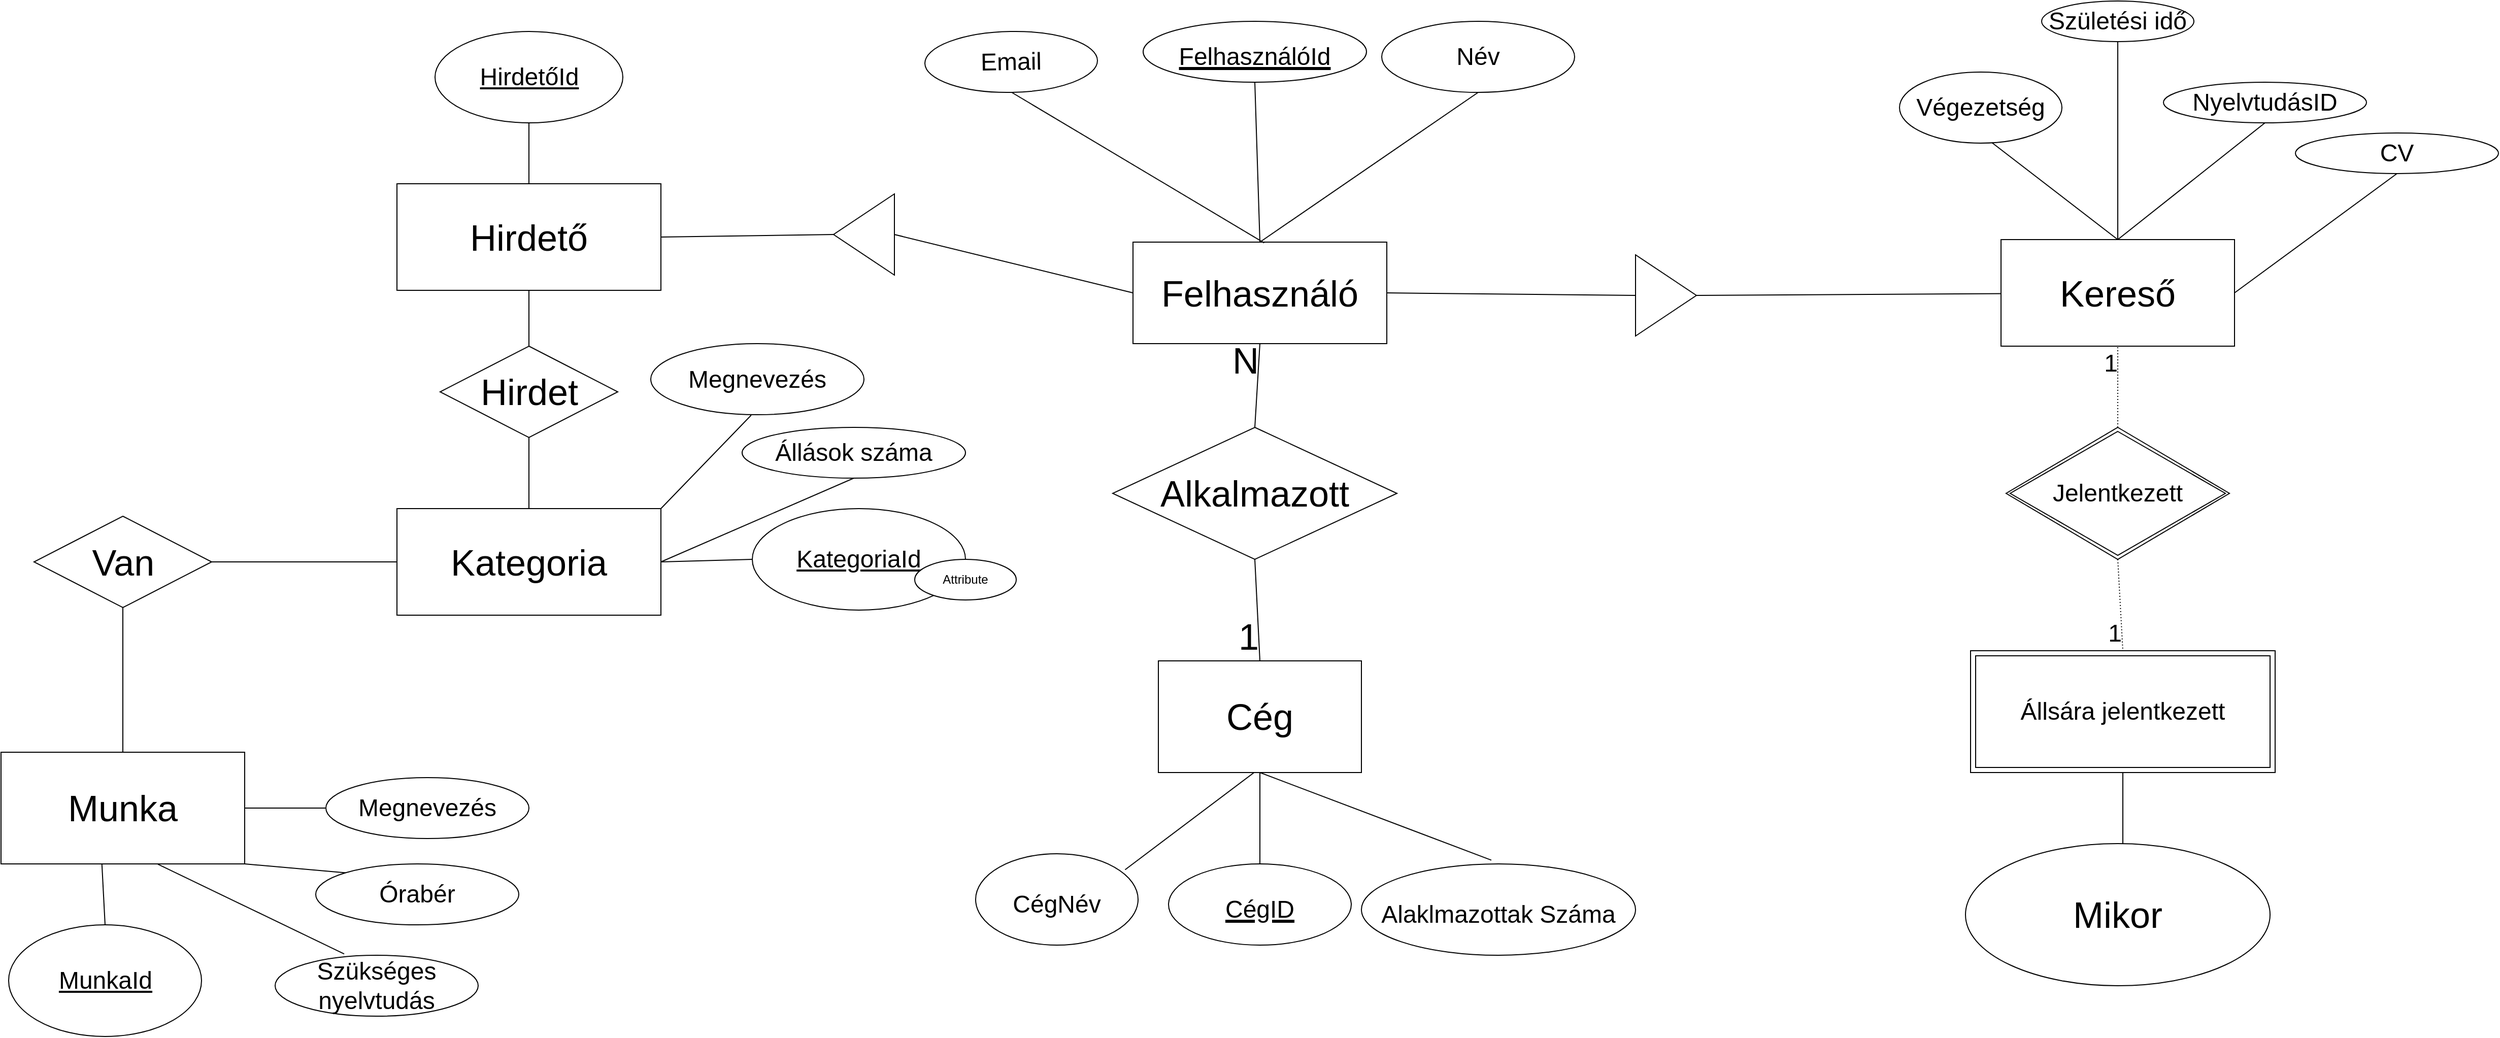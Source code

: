 <mxfile version="20.8.23" type="device"><diagram id="R2lEEEUBdFMjLlhIrx00" name="Page-1"><mxGraphModel dx="3306" dy="1091" grid="1" gridSize="10" guides="1" tooltips="1" connect="1" arrows="1" fold="1" page="1" pageScale="1" pageWidth="1654" pageHeight="1169" math="0" shadow="0" extFonts="Permanent Marker^https://fonts.googleapis.com/css?family=Permanent+Marker"><root><mxCell id="0"/><mxCell id="1" parent="0"/><mxCell id="dJzDi09cMe0hp22p39DN-1" value="&lt;font style=&quot;font-size: 36px;&quot;&gt;Felhasználó&lt;/font&gt;" style="rounded=0;whiteSpace=wrap;html=1;" parent="1" vertex="1"><mxGeometry x="1335" y="277.5" width="250" height="100" as="geometry"/></mxCell><mxCell id="dJzDi09cMe0hp22p39DN-2" value="&lt;font style=&quot;font-size: 36px;&quot;&gt;Cég&lt;/font&gt;" style="rounded=0;whiteSpace=wrap;html=1;" parent="1" vertex="1"><mxGeometry x="1360" y="690" width="200" height="110" as="geometry"/></mxCell><mxCell id="dJzDi09cMe0hp22p39DN-3" value="&lt;font style=&quot;font-size: 36px;&quot;&gt;Munka&lt;/font&gt;" style="rounded=0;whiteSpace=wrap;html=1;" parent="1" vertex="1"><mxGeometry x="220" y="780" width="240" height="110" as="geometry"/></mxCell><mxCell id="dJzDi09cMe0hp22p39DN-4" value="&lt;font style=&quot;font-size: 36px;&quot;&gt;Hirdető&lt;/font&gt;" style="rounded=0;whiteSpace=wrap;html=1;" parent="1" vertex="1"><mxGeometry x="610" y="220" width="260" height="105" as="geometry"/></mxCell><mxCell id="dJzDi09cMe0hp22p39DN-5" value="&lt;font style=&quot;font-size: 36px;&quot;&gt;Kereső&lt;/font&gt;" style="rounded=0;whiteSpace=wrap;html=1;" parent="1" vertex="1"><mxGeometry x="2190" y="275" width="230" height="105" as="geometry"/></mxCell><mxCell id="dJzDi09cMe0hp22p39DN-8" value="Alkalmazott" style="shape=rhombus;perimeter=rhombusPerimeter;whiteSpace=wrap;html=1;align=center;fontSize=36;" parent="1" vertex="1"><mxGeometry x="1315" y="460" width="280" height="130" as="geometry"/></mxCell><mxCell id="dJzDi09cMe0hp22p39DN-10" value="&lt;font style=&quot;font-size: 24px;&quot;&gt;CégID&lt;/font&gt;" style="ellipse;whiteSpace=wrap;html=1;align=center;fontStyle=4;fontSize=36;" parent="1" vertex="1"><mxGeometry x="1370" y="890" width="180" height="80" as="geometry"/></mxCell><mxCell id="dJzDi09cMe0hp22p39DN-12" value="&lt;font style=&quot;font-size: 24px;&quot;&gt;CégNév&lt;/font&gt;" style="ellipse;whiteSpace=wrap;html=1;align=center;fontSize=36;" parent="1" vertex="1"><mxGeometry x="1180" y="880" width="160" height="90" as="geometry"/></mxCell><mxCell id="dJzDi09cMe0hp22p39DN-14" value="&lt;font style=&quot;font-size: 24px;&quot;&gt;Alaklmazottak Száma&lt;/font&gt;" style="ellipse;whiteSpace=wrap;html=1;align=center;fontSize=36;" parent="1" vertex="1"><mxGeometry x="1560" y="890" width="270" height="90" as="geometry"/></mxCell><mxCell id="dJzDi09cMe0hp22p39DN-15" value="" style="endArrow=none;html=1;rounded=0;fontSize=36;exitX=0.5;exitY=1;exitDx=0;exitDy=0;entryX=0.5;entryY=0;entryDx=0;entryDy=0;" parent="1" source="dJzDi09cMe0hp22p39DN-2" target="dJzDi09cMe0hp22p39DN-10" edge="1"><mxGeometry width="50" height="50" relative="1" as="geometry"><mxPoint x="1560" y="600" as="sourcePoint"/><mxPoint x="1610" y="550" as="targetPoint"/></mxGeometry></mxCell><mxCell id="dJzDi09cMe0hp22p39DN-16" value="" style="endArrow=none;html=1;rounded=0;fontSize=36;exitX=0.472;exitY=0.999;exitDx=0;exitDy=0;entryX=0.92;entryY=0.175;entryDx=0;entryDy=0;exitPerimeter=0;entryPerimeter=0;" parent="1" source="dJzDi09cMe0hp22p39DN-2" target="dJzDi09cMe0hp22p39DN-12" edge="1"><mxGeometry width="50" height="50" relative="1" as="geometry"><mxPoint x="1470" y="820" as="sourcePoint"/><mxPoint x="1470" y="900" as="targetPoint"/></mxGeometry></mxCell><mxCell id="dJzDi09cMe0hp22p39DN-17" value="" style="endArrow=none;html=1;rounded=0;fontSize=36;entryX=0.5;entryY=1;entryDx=0;entryDy=0;exitX=0.474;exitY=-0.041;exitDx=0;exitDy=0;exitPerimeter=0;" parent="1" source="dJzDi09cMe0hp22p39DN-14" target="dJzDi09cMe0hp22p39DN-2" edge="1"><mxGeometry width="50" height="50" relative="1" as="geometry"><mxPoint x="1560" y="960" as="sourcePoint"/><mxPoint x="1610" y="910" as="targetPoint"/></mxGeometry></mxCell><mxCell id="dJzDi09cMe0hp22p39DN-22" value="" style="endArrow=none;html=1;rounded=0;fontSize=36;exitX=0.5;exitY=1;exitDx=0;exitDy=0;entryX=0.5;entryY=0;entryDx=0;entryDy=0;" parent="1" source="dJzDi09cMe0hp22p39DN-8" target="dJzDi09cMe0hp22p39DN-2" edge="1"><mxGeometry relative="1" as="geometry"><mxPoint x="1470" y="300" as="sourcePoint"/><mxPoint x="1630" y="300" as="targetPoint"/></mxGeometry></mxCell><mxCell id="dJzDi09cMe0hp22p39DN-23" value="1" style="resizable=0;html=1;align=right;verticalAlign=bottom;fontSize=36;" parent="dJzDi09cMe0hp22p39DN-22" connectable="0" vertex="1"><mxGeometry x="1" relative="1" as="geometry"><mxPoint as="offset"/></mxGeometry></mxCell><mxCell id="dJzDi09cMe0hp22p39DN-24" value="" style="endArrow=none;html=1;rounded=0;fontSize=36;entryX=0.5;entryY=1;entryDx=0;entryDy=0;exitX=0.5;exitY=0;exitDx=0;exitDy=0;" parent="1" source="dJzDi09cMe0hp22p39DN-8" target="dJzDi09cMe0hp22p39DN-1" edge="1"><mxGeometry relative="1" as="geometry"><mxPoint x="1470" y="550" as="sourcePoint"/><mxPoint x="1630" y="550" as="targetPoint"/></mxGeometry></mxCell><mxCell id="dJzDi09cMe0hp22p39DN-25" value="N" style="resizable=0;html=1;align=right;verticalAlign=bottom;fontSize=36;" parent="dJzDi09cMe0hp22p39DN-24" connectable="0" vertex="1"><mxGeometry x="1" relative="1" as="geometry"><mxPoint y="40" as="offset"/></mxGeometry></mxCell><mxCell id="dJzDi09cMe0hp22p39DN-26" value="" style="triangle;whiteSpace=wrap;html=1;fontSize=36;" parent="1" vertex="1"><mxGeometry x="1830" y="290" width="60" height="80" as="geometry"/></mxCell><mxCell id="dJzDi09cMe0hp22p39DN-27" value="" style="endArrow=none;html=1;rounded=0;fontSize=36;entryX=1;entryY=0.5;entryDx=0;entryDy=0;exitX=0;exitY=0.5;exitDx=0;exitDy=0;" parent="1" source="dJzDi09cMe0hp22p39DN-26" target="dJzDi09cMe0hp22p39DN-1" edge="1"><mxGeometry width="50" height="50" relative="1" as="geometry"><mxPoint x="1520" y="240" as="sourcePoint"/><mxPoint x="1570" y="190" as="targetPoint"/></mxGeometry></mxCell><mxCell id="dJzDi09cMe0hp22p39DN-30" value="&lt;br&gt;" style="text;html=1;align=center;verticalAlign=middle;resizable=0;points=[];autosize=1;strokeColor=none;fillColor=none;fontSize=36;" parent="1" vertex="1"><mxGeometry x="1680" y="170" width="20" height="60" as="geometry"/></mxCell><mxCell id="dJzDi09cMe0hp22p39DN-31" value="" style="endArrow=none;html=1;rounded=0;fontSize=36;exitX=1;exitY=0.5;exitDx=0;exitDy=0;" parent="1" source="dJzDi09cMe0hp22p39DN-26" target="dJzDi09cMe0hp22p39DN-5" edge="1"><mxGeometry width="50" height="50" relative="1" as="geometry"><mxPoint x="1850" y="210" as="sourcePoint"/><mxPoint x="1620" y="220.0" as="targetPoint"/></mxGeometry></mxCell><mxCell id="dJzDi09cMe0hp22p39DN-32" value="" style="endArrow=none;html=1;rounded=0;fontSize=36;entryX=0;entryY=0.5;entryDx=0;entryDy=0;exitX=0;exitY=0.5;exitDx=0;exitDy=0;" parent="1" source="dJzDi09cMe0hp22p39DN-33" target="dJzDi09cMe0hp22p39DN-1" edge="1"><mxGeometry width="50" height="50" relative="1" as="geometry"><mxPoint x="1220" y="210" as="sourcePoint"/><mxPoint x="1630" y="230.0" as="targetPoint"/></mxGeometry></mxCell><mxCell id="dJzDi09cMe0hp22p39DN-33" value="" style="triangle;whiteSpace=wrap;html=1;fontSize=36;rotation=-180;" parent="1" vertex="1"><mxGeometry x="1040" y="230" width="60" height="80" as="geometry"/></mxCell><mxCell id="dJzDi09cMe0hp22p39DN-35" value="" style="endArrow=none;html=1;rounded=0;fontSize=36;entryX=1;entryY=0.5;entryDx=0;entryDy=0;exitX=1;exitY=0.5;exitDx=0;exitDy=0;" parent="1" source="dJzDi09cMe0hp22p39DN-4" target="dJzDi09cMe0hp22p39DN-33" edge="1"><mxGeometry width="50" height="50" relative="1" as="geometry"><mxPoint x="1850" y="220" as="sourcePoint"/><mxPoint x="1595" y="220" as="targetPoint"/></mxGeometry></mxCell><mxCell id="dJzDi09cMe0hp22p39DN-36" value="&lt;font style=&quot;font-size: 24px;&quot;&gt;FelhasználóId&lt;/font&gt;" style="ellipse;whiteSpace=wrap;html=1;align=center;fontStyle=4;fontSize=36;" parent="1" vertex="1"><mxGeometry x="1345" y="60" width="220" height="60" as="geometry"/></mxCell><mxCell id="dJzDi09cMe0hp22p39DN-37" value="Email" style="ellipse;whiteSpace=wrap;html=1;align=center;fontSize=24;rotation=-1;" parent="1" vertex="1"><mxGeometry x="1130" y="70" width="170" height="60" as="geometry"/></mxCell><mxCell id="dJzDi09cMe0hp22p39DN-38" value="Név" style="ellipse;whiteSpace=wrap;html=1;align=center;fontSize=24;" parent="1" vertex="1"><mxGeometry x="1580" y="60" width="190" height="70" as="geometry"/></mxCell><mxCell id="dJzDi09cMe0hp22p39DN-40" value="Végezetség" style="ellipse;whiteSpace=wrap;html=1;align=center;fontSize=24;" parent="1" vertex="1"><mxGeometry x="2090" y="110" width="160" height="70" as="geometry"/></mxCell><mxCell id="dJzDi09cMe0hp22p39DN-41" value="Születési idő" style="ellipse;whiteSpace=wrap;html=1;align=center;fontSize=24;" parent="1" vertex="1"><mxGeometry x="2230" y="40" width="150" height="40" as="geometry"/></mxCell><mxCell id="dJzDi09cMe0hp22p39DN-42" value="NyelvtudásID" style="ellipse;whiteSpace=wrap;html=1;align=center;fontSize=24;" parent="1" vertex="1"><mxGeometry x="2350" y="120" width="200" height="40" as="geometry"/></mxCell><mxCell id="dJzDi09cMe0hp22p39DN-43" value="" style="endArrow=none;html=1;rounded=0;fontSize=36;entryX=0.5;entryY=0;entryDx=0;entryDy=0;exitX=0.5;exitY=1;exitDx=0;exitDy=0;" parent="1" source="dJzDi09cMe0hp22p39DN-36" target="dJzDi09cMe0hp22p39DN-1" edge="1"><mxGeometry width="50" height="50" relative="1" as="geometry"><mxPoint x="1840" y="340" as="sourcePoint"/><mxPoint x="1590" y="340" as="targetPoint"/></mxGeometry></mxCell><mxCell id="dJzDi09cMe0hp22p39DN-45" value="" style="endArrow=none;html=1;rounded=0;fontSize=36;entryX=0.5;entryY=0;entryDx=0;entryDy=0;exitX=0.5;exitY=1;exitDx=0;exitDy=0;" parent="1" source="dJzDi09cMe0hp22p39DN-38" target="dJzDi09cMe0hp22p39DN-1" edge="1"><mxGeometry width="50" height="50" relative="1" as="geometry"><mxPoint x="1850" y="350" as="sourcePoint"/><mxPoint x="1600" y="350" as="targetPoint"/></mxGeometry></mxCell><mxCell id="dJzDi09cMe0hp22p39DN-46" value="" style="endArrow=none;html=1;rounded=0;fontSize=36;entryX=0.517;entryY=0.008;entryDx=0;entryDy=0;exitX=0.5;exitY=1;exitDx=0;exitDy=0;entryPerimeter=0;" parent="1" source="dJzDi09cMe0hp22p39DN-37" target="dJzDi09cMe0hp22p39DN-1" edge="1"><mxGeometry width="50" height="50" relative="1" as="geometry"><mxPoint x="1860" y="360" as="sourcePoint"/><mxPoint x="1610" y="360" as="targetPoint"/></mxGeometry></mxCell><mxCell id="dJzDi09cMe0hp22p39DN-47" value="" style="endArrow=none;html=1;rounded=0;fontSize=36;entryX=0.5;entryY=0;entryDx=0;entryDy=0;" parent="1" source="dJzDi09cMe0hp22p39DN-41" target="dJzDi09cMe0hp22p39DN-5" edge="1"><mxGeometry width="50" height="50" relative="1" as="geometry"><mxPoint x="1870" y="370" as="sourcePoint"/><mxPoint x="1620" y="370" as="targetPoint"/></mxGeometry></mxCell><mxCell id="dJzDi09cMe0hp22p39DN-48" value="" style="endArrow=none;html=1;rounded=0;fontSize=36;entryX=0.5;entryY=1;entryDx=0;entryDy=0;exitX=0.5;exitY=0;exitDx=0;exitDy=0;" parent="1" source="dJzDi09cMe0hp22p39DN-5" target="dJzDi09cMe0hp22p39DN-42" edge="1"><mxGeometry width="50" height="50" relative="1" as="geometry"><mxPoint x="1880" y="380" as="sourcePoint"/><mxPoint x="1630" y="380" as="targetPoint"/></mxGeometry></mxCell><mxCell id="dJzDi09cMe0hp22p39DN-49" value="" style="endArrow=none;html=1;rounded=0;fontSize=36;entryX=0.5;entryY=0;entryDx=0;entryDy=0;exitX=0.57;exitY=0.995;exitDx=0;exitDy=0;exitPerimeter=0;" parent="1" source="dJzDi09cMe0hp22p39DN-40" target="dJzDi09cMe0hp22p39DN-5" edge="1"><mxGeometry width="50" height="50" relative="1" as="geometry"><mxPoint x="1890" y="390" as="sourcePoint"/><mxPoint x="1640" y="390" as="targetPoint"/></mxGeometry></mxCell><mxCell id="dJzDi09cMe0hp22p39DN-50" value="CV" style="ellipse;whiteSpace=wrap;html=1;align=center;fontSize=24;" parent="1" vertex="1"><mxGeometry x="2480" y="170" width="200" height="40" as="geometry"/></mxCell><mxCell id="dJzDi09cMe0hp22p39DN-52" value="" style="endArrow=none;html=1;rounded=0;fontSize=36;exitX=1;exitY=0.5;exitDx=0;exitDy=0;entryX=0.5;entryY=1;entryDx=0;entryDy=0;" parent="1" source="dJzDi09cMe0hp22p39DN-5" target="dJzDi09cMe0hp22p39DN-50" edge="1"><mxGeometry width="50" height="50" relative="1" as="geometry"><mxPoint x="1900" y="340.0" as="sourcePoint"/><mxPoint x="2200" y="338.193" as="targetPoint"/></mxGeometry></mxCell><mxCell id="dJzDi09cMe0hp22p39DN-53" value="MunkaId" style="ellipse;whiteSpace=wrap;html=1;align=center;fontStyle=4;fontSize=24;" parent="1" vertex="1"><mxGeometry x="227.5" y="950" width="190" height="110" as="geometry"/></mxCell><mxCell id="dJzDi09cMe0hp22p39DN-54" value="&lt;font style=&quot;font-size: 36px;&quot;&gt;Kategoria&lt;/font&gt;" style="rounded=0;whiteSpace=wrap;html=1;" parent="1" vertex="1"><mxGeometry x="610" y="540" width="260" height="105" as="geometry"/></mxCell><mxCell id="dJzDi09cMe0hp22p39DN-55" value="KategoriaId" style="ellipse;whiteSpace=wrap;html=1;align=center;fontStyle=4;fontSize=24;" parent="1" vertex="1"><mxGeometry x="960" y="540" width="210" height="100" as="geometry"/></mxCell><mxCell id="dJzDi09cMe0hp22p39DN-56" value="HirdetőId" style="ellipse;whiteSpace=wrap;html=1;align=center;fontStyle=4;fontSize=24;" parent="1" vertex="1"><mxGeometry x="647.5" y="70" width="185" height="90" as="geometry"/></mxCell><mxCell id="dJzDi09cMe0hp22p39DN-58" value="" style="endArrow=none;html=1;rounded=0;fontSize=36;entryX=0;entryY=0.5;entryDx=0;entryDy=0;exitX=1;exitY=0.5;exitDx=0;exitDy=0;" parent="1" source="dJzDi09cMe0hp22p39DN-54" target="dJzDi09cMe0hp22p39DN-55" edge="1"><mxGeometry width="50" height="50" relative="1" as="geometry"><mxPoint x="880" y="337.5" as="sourcePoint"/><mxPoint x="1050" y="340" as="targetPoint"/></mxGeometry></mxCell><mxCell id="dJzDi09cMe0hp22p39DN-59" value="" style="endArrow=none;html=1;rounded=0;fontSize=36;exitX=0.414;exitY=0.998;exitDx=0;exitDy=0;exitPerimeter=0;entryX=0.5;entryY=0;entryDx=0;entryDy=0;" parent="1" source="dJzDi09cMe0hp22p39DN-3" target="dJzDi09cMe0hp22p39DN-53" edge="1"><mxGeometry width="50" height="50" relative="1" as="geometry"><mxPoint x="480" y="367.5" as="sourcePoint"/><mxPoint x="320" y="970" as="targetPoint"/></mxGeometry></mxCell><mxCell id="dJzDi09cMe0hp22p39DN-60" value="" style="endArrow=none;html=1;rounded=0;fontSize=36;entryX=0.5;entryY=1;entryDx=0;entryDy=0;exitX=0.5;exitY=0;exitDx=0;exitDy=0;" parent="1" source="dJzDi09cMe0hp22p39DN-4" target="dJzDi09cMe0hp22p39DN-56" edge="1"><mxGeometry width="50" height="50" relative="1" as="geometry"><mxPoint x="900" y="357.5" as="sourcePoint"/><mxPoint x="1070" y="360" as="targetPoint"/></mxGeometry></mxCell><mxCell id="dJzDi09cMe0hp22p39DN-62" value="Hirdet" style="shape=rhombus;perimeter=rhombusPerimeter;whiteSpace=wrap;html=1;align=center;fontSize=36;" parent="1" vertex="1"><mxGeometry x="652.5" y="380" width="175" height="90" as="geometry"/></mxCell><mxCell id="dJzDi09cMe0hp22p39DN-64" value="" style="endArrow=none;html=1;rounded=0;fontSize=36;entryX=0.5;entryY=0;entryDx=0;entryDy=0;exitX=0.5;exitY=1;exitDx=0;exitDy=0;" parent="1" source="dJzDi09cMe0hp22p39DN-4" target="dJzDi09cMe0hp22p39DN-62" edge="1"><mxGeometry width="50" height="50" relative="1" as="geometry"><mxPoint x="880" y="282.5" as="sourcePoint"/><mxPoint x="1050" y="280" as="targetPoint"/></mxGeometry></mxCell><mxCell id="dJzDi09cMe0hp22p39DN-65" value="" style="endArrow=none;html=1;rounded=0;fontSize=36;entryX=0.5;entryY=0;entryDx=0;entryDy=0;exitX=0.5;exitY=1;exitDx=0;exitDy=0;" parent="1" source="dJzDi09cMe0hp22p39DN-62" target="dJzDi09cMe0hp22p39DN-54" edge="1"><mxGeometry width="50" height="50" relative="1" as="geometry"><mxPoint x="750" y="335" as="sourcePoint"/><mxPoint x="745" y="380" as="targetPoint"/></mxGeometry></mxCell><mxCell id="dJzDi09cMe0hp22p39DN-66" value="Megnevezés" style="ellipse;whiteSpace=wrap;html=1;align=center;fontSize=24;" parent="1" vertex="1"><mxGeometry x="860" y="377.5" width="210" height="70" as="geometry"/></mxCell><mxCell id="dJzDi09cMe0hp22p39DN-67" value="Állások száma" style="ellipse;whiteSpace=wrap;html=1;align=center;fontSize=24;" parent="1" vertex="1"><mxGeometry x="950" y="460" width="220" height="50" as="geometry"/></mxCell><mxCell id="dJzDi09cMe0hp22p39DN-68" value="" style="endArrow=none;html=1;rounded=0;fontSize=36;entryX=0.5;entryY=1;entryDx=0;entryDy=0;exitX=1;exitY=0.5;exitDx=0;exitDy=0;" parent="1" source="dJzDi09cMe0hp22p39DN-54" target="dJzDi09cMe0hp22p39DN-67" edge="1"><mxGeometry width="50" height="50" relative="1" as="geometry"><mxPoint x="1110" y="280" as="sourcePoint"/><mxPoint x="1345" y="337.5" as="targetPoint"/></mxGeometry></mxCell><mxCell id="dJzDi09cMe0hp22p39DN-69" value="" style="endArrow=none;html=1;rounded=0;fontSize=36;entryX=0.471;entryY=1.007;entryDx=0;entryDy=0;exitX=1;exitY=0;exitDx=0;exitDy=0;entryPerimeter=0;" parent="1" source="dJzDi09cMe0hp22p39DN-54" target="dJzDi09cMe0hp22p39DN-66" edge="1"><mxGeometry width="50" height="50" relative="1" as="geometry"><mxPoint x="1120" y="290" as="sourcePoint"/><mxPoint x="1355" y="347.5" as="targetPoint"/></mxGeometry></mxCell><mxCell id="dJzDi09cMe0hp22p39DN-71" value="Megnevezés" style="ellipse;whiteSpace=wrap;html=1;align=center;fontSize=24;" parent="1" vertex="1"><mxGeometry x="540" y="805" width="200" height="60" as="geometry"/></mxCell><mxCell id="dJzDi09cMe0hp22p39DN-72" value="" style="endArrow=none;html=1;rounded=0;fontSize=36;entryX=0;entryY=0.5;entryDx=0;entryDy=0;exitX=1;exitY=0.5;exitDx=0;exitDy=0;" parent="1" source="dJzDi09cMe0hp22p39DN-3" target="dJzDi09cMe0hp22p39DN-71" edge="1"><mxGeometry width="50" height="50" relative="1" as="geometry"><mxPoint x="470" y="622.5" as="sourcePoint"/><mxPoint x="560.0" y="620" as="targetPoint"/></mxGeometry></mxCell><mxCell id="dJzDi09cMe0hp22p39DN-73" value="Órabér" style="ellipse;whiteSpace=wrap;html=1;align=center;fontSize=24;" parent="1" vertex="1"><mxGeometry x="530" y="890" width="200" height="60" as="geometry"/></mxCell><mxCell id="dJzDi09cMe0hp22p39DN-74" value="" style="endArrow=none;html=1;rounded=0;fontSize=36;entryX=0;entryY=0;entryDx=0;entryDy=0;exitX=1;exitY=1;exitDx=0;exitDy=0;" parent="1" source="dJzDi09cMe0hp22p39DN-3" target="dJzDi09cMe0hp22p39DN-73" edge="1"><mxGeometry width="50" height="50" relative="1" as="geometry"><mxPoint x="470" y="845" as="sourcePoint"/><mxPoint x="550" y="845" as="targetPoint"/></mxGeometry></mxCell><mxCell id="dJzDi09cMe0hp22p39DN-75" value="Szükséges nyelvtudás" style="ellipse;whiteSpace=wrap;html=1;align=center;fontSize=24;" parent="1" vertex="1"><mxGeometry x="490" y="980" width="200" height="60" as="geometry"/></mxCell><mxCell id="dJzDi09cMe0hp22p39DN-76" value="" style="endArrow=none;html=1;rounded=0;fontSize=36;entryX=0.34;entryY=-0.022;entryDx=0;entryDy=0;exitX=0.644;exitY=1.003;exitDx=0;exitDy=0;exitPerimeter=0;entryPerimeter=0;" parent="1" source="dJzDi09cMe0hp22p39DN-3" target="dJzDi09cMe0hp22p39DN-75" edge="1"><mxGeometry width="50" height="50" relative="1" as="geometry"><mxPoint x="470" y="900" as="sourcePoint"/><mxPoint x="569.289" y="908.787" as="targetPoint"/></mxGeometry></mxCell><mxCell id="dJzDi09cMe0hp22p39DN-77" value="Van" style="shape=rhombus;perimeter=rhombusPerimeter;whiteSpace=wrap;html=1;align=center;fontSize=36;" parent="1" vertex="1"><mxGeometry x="252.5" y="547.5" width="175" height="90" as="geometry"/></mxCell><mxCell id="dJzDi09cMe0hp22p39DN-78" value="" style="endArrow=none;html=1;rounded=0;fontSize=24;exitX=1;exitY=0.5;exitDx=0;exitDy=0;entryX=0;entryY=0.5;entryDx=0;entryDy=0;" parent="1" source="dJzDi09cMe0hp22p39DN-77" target="dJzDi09cMe0hp22p39DN-54" edge="1"><mxGeometry width="50" height="50" relative="1" as="geometry"><mxPoint x="1650" y="650" as="sourcePoint"/><mxPoint x="1700" y="600" as="targetPoint"/></mxGeometry></mxCell><mxCell id="dJzDi09cMe0hp22p39DN-79" value="" style="endArrow=none;html=1;rounded=0;fontSize=24;entryX=0.5;entryY=0;entryDx=0;entryDy=0;exitX=0.5;exitY=1;exitDx=0;exitDy=0;" parent="1" source="dJzDi09cMe0hp22p39DN-77" target="dJzDi09cMe0hp22p39DN-3" edge="1"><mxGeometry width="50" height="50" relative="1" as="geometry"><mxPoint x="330" y="650" as="sourcePoint"/><mxPoint x="620" y="602.5" as="targetPoint"/></mxGeometry></mxCell><mxCell id="dJzDi09cMe0hp22p39DN-81" value="Állsára jelentkezett" style="shape=ext;margin=3;double=1;whiteSpace=wrap;html=1;align=center;fontSize=24;" parent="1" vertex="1"><mxGeometry x="2160" y="680" width="300" height="120" as="geometry"/></mxCell><mxCell id="dJzDi09cMe0hp22p39DN-82" value="Jelentkezett" style="shape=rhombus;double=1;perimeter=rhombusPerimeter;whiteSpace=wrap;html=1;align=center;fontSize=24;" parent="1" vertex="1"><mxGeometry x="2195" y="460" width="220" height="130" as="geometry"/></mxCell><mxCell id="dJzDi09cMe0hp22p39DN-83" value="" style="endArrow=none;html=1;rounded=0;dashed=1;dashPattern=1 2;fontSize=24;exitX=0.5;exitY=1;exitDx=0;exitDy=0;entryX=0.5;entryY=0;entryDx=0;entryDy=0;" parent="1" source="dJzDi09cMe0hp22p39DN-82" target="dJzDi09cMe0hp22p39DN-81" edge="1"><mxGeometry relative="1" as="geometry"><mxPoint x="1600" y="670" as="sourcePoint"/><mxPoint x="1760" y="670" as="targetPoint"/></mxGeometry></mxCell><mxCell id="dJzDi09cMe0hp22p39DN-84" value="1" style="resizable=0;html=1;align=right;verticalAlign=bottom;fontSize=24;" parent="dJzDi09cMe0hp22p39DN-83" connectable="0" vertex="1"><mxGeometry x="1" relative="1" as="geometry"/></mxCell><mxCell id="dJzDi09cMe0hp22p39DN-85" value="" style="endArrow=none;html=1;rounded=0;dashed=1;dashPattern=1 2;fontSize=24;entryX=0.5;entryY=1;entryDx=0;entryDy=0;exitX=0.5;exitY=0;exitDx=0;exitDy=0;" parent="1" source="dJzDi09cMe0hp22p39DN-82" target="dJzDi09cMe0hp22p39DN-5" edge="1"><mxGeometry relative="1" as="geometry"><mxPoint x="1600" y="670" as="sourcePoint"/><mxPoint x="1760" y="670" as="targetPoint"/></mxGeometry></mxCell><mxCell id="dJzDi09cMe0hp22p39DN-86" value="1" style="resizable=0;html=1;align=right;verticalAlign=bottom;fontSize=24;" parent="dJzDi09cMe0hp22p39DN-85" connectable="0" vertex="1"><mxGeometry x="1" relative="1" as="geometry"><mxPoint y="33" as="offset"/></mxGeometry></mxCell><mxCell id="dJzDi09cMe0hp22p39DN-88" value="" style="endArrow=none;html=1;rounded=0;fontSize=24;entryX=0.5;entryY=1;entryDx=0;entryDy=0;exitX=0.5;exitY=0;exitDx=0;exitDy=0;" parent="1" target="dJzDi09cMe0hp22p39DN-81" edge="1"><mxGeometry width="50" height="50" relative="1" as="geometry"><mxPoint x="2310" y="885.0" as="sourcePoint"/><mxPoint x="1930" y="760" as="targetPoint"/></mxGeometry></mxCell><mxCell id="JH1Rzvyt0lODNwd-PTjz-1" value="Attribute" style="ellipse;whiteSpace=wrap;html=1;align=center;" vertex="1" parent="1"><mxGeometry x="1120" y="590" width="100" height="40" as="geometry"/></mxCell><mxCell id="JH1Rzvyt0lODNwd-PTjz-2" value="&lt;font style=&quot;font-size: 36px;&quot;&gt;Mikor&lt;/font&gt;" style="ellipse;whiteSpace=wrap;html=1;align=center;" vertex="1" parent="1"><mxGeometry x="2155" y="870" width="300" height="140" as="geometry"/></mxCell></root></mxGraphModel></diagram></mxfile>